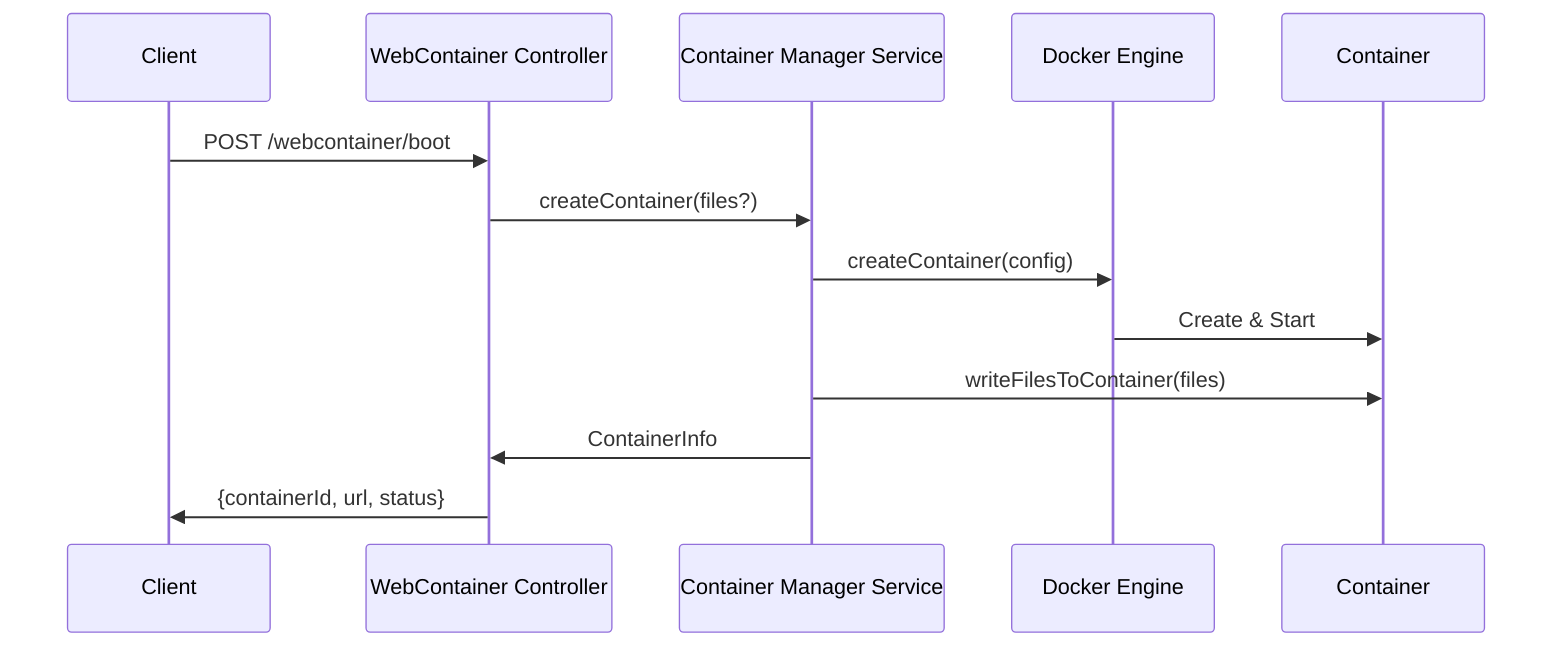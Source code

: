 sequenceDiagram
    participant Client
    participant WebContainer Controller
    participant Container Manager Service
    participant Docker Engine
    participant Container

    Client->>WebContainer Controller: POST /webcontainer/boot
    WebContainer Controller->>Container Manager Service: createContainer(files?)
    Container Manager Service->>Docker Engine: createContainer(config)
    Docker Engine->>Container: Create & Start
    Container Manager Service->>Container: writeFilesToContainer(files)
    Container Manager Service->>WebContainer Controller: ContainerInfo
    WebContainer Controller->>Client: {containerId, url, status}